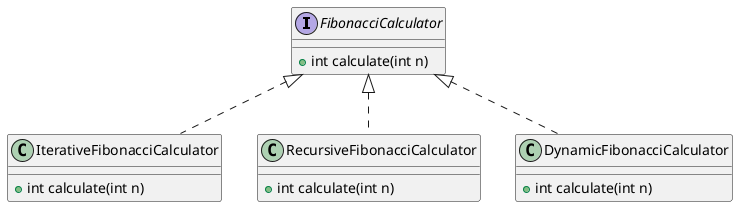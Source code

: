 @startuml FibonacciClassDiagram

interface FibonacciCalculator {
    +int calculate(int n)
}

class IterativeFibonacciCalculator {
    +int calculate(int n)
}

class RecursiveFibonacciCalculator {
    +int calculate(int n)
}

class DynamicFibonacciCalculator {
    +int calculate(int n)
}

FibonacciCalculator <|.. IterativeFibonacciCalculator
FibonacciCalculator <|.. RecursiveFibonacciCalculator
FibonacciCalculator <|.. DynamicFibonacciCalculator

@enduml
